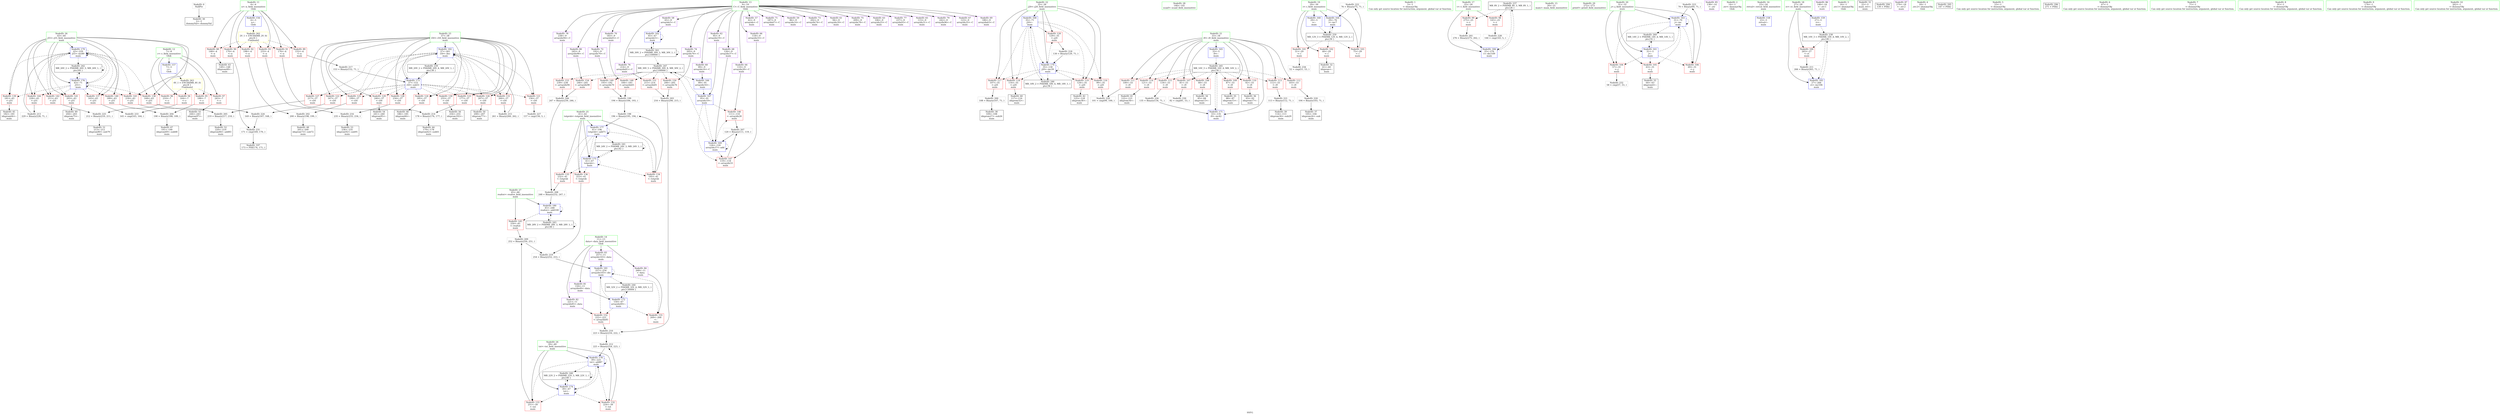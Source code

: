 digraph "SVFG" {
	label="SVFG";

	Node0x5580e37196e0 [shape=record,color=grey,label="{NodeID: 0\nNullPtr}"];
	Node0x5580e37196e0 -> Node0x5580e373a800[style=solid];
	Node0x5580e375cab0 [shape=record,color=yellow,style=double,label="{NodeID: 263\n4V_1 = ENCHI(MR_4V_0)\npts\{8 \}\nFun[main]}"];
	Node0x5580e375cab0 -> Node0x5580e373eba0[style=dashed];
	Node0x5580e375cab0 -> Node0x5580e373ec70[style=dashed];
	Node0x5580e375cab0 -> Node0x5580e373b620[style=dashed];
	Node0x5580e375cab0 -> Node0x5580e373b6f0[style=dashed];
	Node0x5580e3744200 [shape=record,color=blue,label="{NodeID: 180\n45\<--248\nrealtot\<--add100\nmain\n}"];
	Node0x5580e3744200 -> Node0x5580e3742530[style=dashed];
	Node0x5580e3744200 -> Node0x5580e3744200[style=dashed];
	Node0x5580e3744200 -> Node0x5580e3755c90[style=dashed];
	Node0x5580e373b6f0 [shape=record,color=red,label="{NodeID: 97\n243\<--7\n\<--c\nmain\n}"];
	Node0x5580e373b6f0 -> Node0x5580e373cbf0[style=solid];
	Node0x5580e373a2b0 [shape=record,color=green,label="{NodeID: 14\n11\<--13\ndata\<--data_field_insensitive\nGlob }"];
	Node0x5580e373a2b0 -> Node0x5580e373e110[style=solid];
	Node0x5580e373a2b0 -> Node0x5580e373e1e0[style=solid];
	Node0x5580e373a2b0 -> Node0x5580e373e2b0[style=solid];
	Node0x5580e373a2b0 -> Node0x5580e373e380[style=solid];
	Node0x5580e373c250 [shape=record,color=red,label="{NodeID: 111\n100\<--33\n\<--i9\nmain\n}"];
	Node0x5580e373c250 -> Node0x5580e3749250[style=solid];
	Node0x5580e371d590 [shape=record,color=green,label="{NodeID: 28\n140\<--141\nscanf\<--scanf_field_insensitive\n}"];
	Node0x5580e37472d0 [shape=record,color=grey,label="{NodeID: 208\n248 = Binary(232, 247, )\n}"];
	Node0x5580e37472d0 -> Node0x5580e3744200[style=solid];
	Node0x5580e37414f0 [shape=record,color=red,label="{NodeID: 125\n199\<--37\n\<--i50\nmain\n}"];
	Node0x5580e37414f0 -> Node0x5580e373fb90[style=solid];
	Node0x5580e373b140 [shape=record,color=black,label="{NodeID: 42\n125\<--124\nidxprom36\<--\nmain\n}"];
	Node0x5580e37487d0 [shape=record,color=grey,label="{NodeID: 222\n76 = Binary(75, 71, )\n}"];
	Node0x5580e37487d0 -> Node0x5580e3743500[style=solid];
	Node0x5580e3742050 [shape=record,color=red,label="{NodeID: 139\n181\<--43\n\<--j55\nmain\n}"];
	Node0x5580e3742050 -> Node0x5580e373b3b0[style=solid];
	Node0x5580e373ccc0 [shape=record,color=black,label="{NodeID: 56\n256\<--255\nidxprom102\<--\nmain\n}"];
	Node0x5580e3742bb0 [shape=record,color=red,label="{NodeID: 153\n239\<--238\n\<--arrayidx94\nmain\n}"];
	Node0x5580e3742bb0 -> Node0x5580e3746fd0[style=solid];
	Node0x5580e373d820 [shape=record,color=purple,label="{NodeID: 70\n183\<--9\narrayidx65\<--C\nmain\n}"];
	Node0x5580e373d820 -> Node0x5580e37427a0[style=solid];
	Node0x5580e3743770 [shape=record,color=blue,label="{NodeID: 167\n95\<--91\narrayidx19\<--\nmain\n}"];
	Node0x5580e3743770 -> Node0x5580e3742600[style=dashed];
	Node0x5580e3743770 -> Node0x5580e37426d0[style=dashed];
	Node0x5580e3743770 -> Node0x5580e3743910[style=dashed];
	Node0x5580e3743770 -> Node0x5580e3757090[style=dashed];
	Node0x5580e373e380 [shape=record,color=purple,label="{NodeID: 84\n268\<--11\n\<--data\nmain\n}"];
	Node0x5580e373e380 -> Node0x5580e3742d50[style=solid];
	Node0x5580e371d030 [shape=record,color=green,label="{NodeID: 1\n5\<--1\n\<--dummyObj\nCan only get source location for instruction, argument, global var or function.}"];
	Node0x5580e37442d0 [shape=record,color=blue,label="{NodeID: 181\n257\<--254\narrayidx103\<--div\nmain\n}"];
	Node0x5580e37442d0 -> Node0x5580e3742ae0[style=dashed];
	Node0x5580e37442d0 -> Node0x5580e3742d50[style=dashed];
	Node0x5580e37442d0 -> Node0x5580e37442d0[style=dashed];
	Node0x5580e37442d0 -> Node0x5580e3756190[style=dashed];
	Node0x5580e373b7c0 [shape=record,color=red,label="{NodeID: 98\n143\<--25\n\<--t\nmain\n}"];
	Node0x5580e373b7c0 -> Node0x5580e37490d0[style=solid];
	Node0x5580e373a380 [shape=record,color=green,label="{NodeID: 15\n20\<--21\nmain\<--main_field_insensitive\n}"];
	Node0x5580e373c320 [shape=record,color=red,label="{NodeID: 112\n103\<--33\n\<--i9\nmain\n}"];
	Node0x5580e373c320 -> Node0x5580e37484d0[style=solid];
	Node0x5580e371d660 [shape=record,color=green,label="{NodeID: 29\n272\<--273\nprintf\<--printf_field_insensitive\n}"];
	Node0x5580e3747450 [shape=record,color=grey,label="{NodeID: 209\n252 = Binary(250, 251, )\n}"];
	Node0x5580e3747450 -> Node0x5580e3748350[style=solid];
	Node0x5580e37415c0 [shape=record,color=red,label="{NodeID: 126\n207\<--37\n\<--i50\nmain\n}"];
	Node0x5580e37415c0 -> Node0x5580e373c7e0[style=solid];
	Node0x5580e373b210 [shape=record,color=black,label="{NodeID: 43\n149\<--148\nidxprom48\<--\nmain\n}"];
	Node0x5580e3748950 [shape=record,color=grey,label="{NodeID: 223\n70 = Binary(69, 71, )\n}"];
	Node0x5580e3748950 -> Node0x5580e3743430[style=solid];
	Node0x5580e3742120 [shape=record,color=red,label="{NodeID: 140\n189\<--43\n\<--j55\nmain\n}"];
	Node0x5580e3742120 -> Node0x5580e3746cd0[style=solid];
	Node0x5580e373cd90 [shape=record,color=purple,label="{NodeID: 57\n62\<--9\narrayidx\<--C\nmain\n}"];
	Node0x5580e3753e90 [shape=record,color=black,label="{NodeID: 237\nMR_8V_2 = PHI(MR_8V_3, MR_8V_1, )\npts\{26 \}\n}"];
	Node0x5580e3753e90 -> Node0x5580e373b7c0[style=dashed];
	Node0x5580e3753e90 -> Node0x5580e373b890[style=dashed];
	Node0x5580e3753e90 -> Node0x5580e3744540[style=dashed];
	Node0x5580e3742c80 [shape=record,color=red,label="{NodeID: 154\n246\<--245\n\<--arrayidx98\nmain\n}"];
	Node0x5580e3742c80 -> Node0x5580e3746fd0[style=solid];
	Node0x5580e373d8f0 [shape=record,color=purple,label="{NodeID: 71\n187\<--9\narrayidx67\<--C\nmain\n}"];
	Node0x5580e3743840 [shape=record,color=blue,label="{NodeID: 168\n35\<--71\nj20\<--\nmain\n}"];
	Node0x5580e3743840 -> Node0x5580e3740da0[style=dashed];
	Node0x5580e3743840 -> Node0x5580e3740e70[style=dashed];
	Node0x5580e3743840 -> Node0x5580e3740f40[style=dashed];
	Node0x5580e3743840 -> Node0x5580e3741010[style=dashed];
	Node0x5580e3743840 -> Node0x5580e37410e0[style=dashed];
	Node0x5580e3743840 -> Node0x5580e37439e0[style=dashed];
	Node0x5580e3743840 -> Node0x5580e3756b90[style=dashed];
	Node0x5580e373e450 [shape=record,color=purple,label="{NodeID: 85\n138\<--14\n\<--.str\nmain\n}"];
	Node0x5580e3719e40 [shape=record,color=green,label="{NodeID: 2\n14\<--1\n.str\<--dummyObj\nGlob }"];
	Node0x5580e37443a0 [shape=record,color=blue,label="{NodeID: 182\n37\<--261\ni50\<--dec\nmain\n}"];
	Node0x5580e37443a0 -> Node0x5580e37411b0[style=dashed];
	Node0x5580e37443a0 -> Node0x5580e3741280[style=dashed];
	Node0x5580e37443a0 -> Node0x5580e3741350[style=dashed];
	Node0x5580e37443a0 -> Node0x5580e3741420[style=dashed];
	Node0x5580e37443a0 -> Node0x5580e37414f0[style=dashed];
	Node0x5580e37443a0 -> Node0x5580e37415c0[style=dashed];
	Node0x5580e37443a0 -> Node0x5580e3741690[style=dashed];
	Node0x5580e37443a0 -> Node0x5580e3741760[style=dashed];
	Node0x5580e37443a0 -> Node0x5580e3741830[style=dashed];
	Node0x5580e37443a0 -> Node0x5580e3741900[style=dashed];
	Node0x5580e37443a0 -> Node0x5580e37419d0[style=dashed];
	Node0x5580e37443a0 -> Node0x5580e37443a0[style=dashed];
	Node0x5580e37443a0 -> Node0x5580e3754890[style=dashed];
	Node0x5580e373b890 [shape=record,color=red,label="{NodeID: 99\n275\<--25\n\<--t\nmain\n}"];
	Node0x5580e373b890 -> Node0x5580e373fa10[style=solid];
	Node0x5580e371c5c0 [shape=record,color=green,label="{NodeID: 16\n23\<--24\nretval\<--retval_field_insensitive\nmain\n}"];
	Node0x5580e371c5c0 -> Node0x5580e3743020[style=solid];
	Node0x5580e373c3f0 [shape=record,color=red,label="{NodeID: 113\n112\<--33\n\<--i9\nmain\n}"];
	Node0x5580e373c3f0 -> Node0x5580e3748650[style=solid];
	Node0x5580e373a800 [shape=record,color=black,label="{NodeID: 30\n2\<--3\ndummyVal\<--dummyVal\n}"];
	Node0x5580e37475d0 [shape=record,color=grey,label="{NodeID: 210\n223 = Binary(216, 222, )\n}"];
	Node0x5580e37475d0 -> Node0x5580e37478d0[style=solid];
	Node0x5580e3741690 [shape=record,color=red,label="{NodeID: 127\n217\<--37\n\<--i50\nmain\n}"];
	Node0x5580e3741690 -> Node0x5580e3746e50[style=solid];
	Node0x5580e373b2e0 [shape=record,color=black,label="{NodeID: 44\n179\<--178\nidxprom62\<--sub61\nmain\n}"];
	Node0x5580e3748ad0 [shape=record,color=grey,label="{NodeID: 224\n169 = Binary(167, 168, )\n}"];
	Node0x5580e3748ad0 -> Node0x5580e373ff10[style=solid];
	Node0x5580e37421f0 [shape=record,color=red,label="{NodeID: 141\n203\<--43\n\<--j55\nmain\n}"];
	Node0x5580e37421f0 -> Node0x5580e373c710[style=solid];
	Node0x5580e373ce60 [shape=record,color=purple,label="{NodeID: 58\n65\<--9\narrayidx5\<--C\nmain\n}"];
	Node0x5580e373ce60 -> Node0x5580e3743360[style=solid];
	Node0x5580e3754390 [shape=record,color=black,label="{NodeID: 238\nMR_10V_3 = PHI(MR_10V_4, MR_10V_2, )\npts\{28 \}\n}"];
	Node0x5580e3754390 -> Node0x5580e373b960[style=dashed];
	Node0x5580e3754390 -> Node0x5580e3744470[style=dashed];
	Node0x5580e3742d50 [shape=record,color=red,label="{NodeID: 155\n269\<--268\n\<--\nmain\n}"];
	Node0x5580e373d9c0 [shape=record,color=purple,label="{NodeID: 72\n192\<--9\narrayidx70\<--C\nmain\n}"];
	Node0x5580e373d9c0 -> Node0x5580e3742870[style=solid];
	Node0x5580e3743910 [shape=record,color=blue,label="{NodeID: 169\n126\<--120\narrayidx37\<--add\nmain\n}"];
	Node0x5580e3743910 -> Node0x5580e3742600[style=dashed];
	Node0x5580e3743910 -> Node0x5580e37426d0[style=dashed];
	Node0x5580e3743910 -> Node0x5580e3743910[style=dashed];
	Node0x5580e3743910 -> Node0x5580e3757090[style=dashed];
	Node0x5580e373e520 [shape=record,color=purple,label="{NodeID: 86\n146\<--16\n\<--.str.1\nmain\n}"];
	Node0x5580e371c860 [shape=record,color=green,label="{NodeID: 3\n16\<--1\n.str.1\<--dummyObj\nGlob }"];
	Node0x5580e3744470 [shape=record,color=blue,label="{NodeID: 183\n27\<--266\nct\<--inc106\nmain\n}"];
	Node0x5580e3744470 -> Node0x5580e3754390[style=dashed];
	Node0x5580e373b960 [shape=record,color=red,label="{NodeID: 100\n265\<--27\n\<--ct\nmain\n}"];
	Node0x5580e373b960 -> Node0x5580e3747750[style=solid];
	Node0x5580e371c690 [shape=record,color=green,label="{NodeID: 17\n25\<--26\nt\<--t_field_insensitive\nmain\n}"];
	Node0x5580e371c690 -> Node0x5580e373b7c0[style=solid];
	Node0x5580e371c690 -> Node0x5580e373b890[style=solid];
	Node0x5580e371c690 -> Node0x5580e3744540[style=solid];
	Node0x5580e34b0030 [shape=record,color=black,label="{NodeID: 197\n173 = PHI(174, 171, )\n}"];
	Node0x5580e373c4c0 [shape=record,color=red,label="{NodeID: 114\n121\<--33\n\<--i9\nmain\n}"];
	Node0x5580e373c4c0 -> Node0x5580e373b070[style=solid];
	Node0x5580e373a890 [shape=record,color=black,label="{NodeID: 31\n22\<--5\nmain_ret\<--\nmain\n}"];
	Node0x5580e34b3b60 [shape=record,color=black,label="{NodeID: 294\n139 = PHI()\n}"];
	Node0x5580e3747750 [shape=record,color=grey,label="{NodeID: 211\n266 = Binary(265, 71, )\n}"];
	Node0x5580e3747750 -> Node0x5580e3744470[style=solid];
	Node0x5580e3741760 [shape=record,color=red,label="{NodeID: 128\n234\<--37\n\<--i50\nmain\n}"];
	Node0x5580e3741760 -> Node0x5580e3747ed0[style=solid];
	Node0x5580e373b3b0 [shape=record,color=black,label="{NodeID: 45\n182\<--181\nidxprom64\<--\nmain\n}"];
	Node0x5580e3748c50 [shape=record,color=grey,label="{NodeID: 225\n212 = Binary(210, 211, )\n}"];
	Node0x5580e3748c50 -> Node0x5580e373c8b0[style=solid];
	Node0x5580e37422c0 [shape=record,color=red,label="{NodeID: 142\n211\<--43\n\<--j55\nmain\n}"];
	Node0x5580e37422c0 -> Node0x5580e3748c50[style=solid];
	Node0x5580e373cf30 [shape=record,color=purple,label="{NodeID: 59\n86\<--9\narrayidx14\<--C\nmain\n}"];
	Node0x5580e3754890 [shape=record,color=black,label="{NodeID: 239\nMR_20V_2 = PHI(MR_20V_4, MR_20V_1, )\npts\{38 \}\n}"];
	Node0x5580e3754890 -> Node0x5580e3743c50[style=dashed];
	Node0x5580e3742e20 [shape=record,color=blue,label="{NodeID: 156\n4\<--5\nn\<--\nGlob }"];
	Node0x5580e3742e20 -> Node0x5580e375bf90[style=dashed];
	Node0x5580e373da90 [shape=record,color=purple,label="{NodeID: 73\n202\<--9\narrayidx74\<--C\nmain\n}"];
	Node0x5580e37439e0 [shape=record,color=blue,label="{NodeID: 170\n35\<--130\nj20\<--inc39\nmain\n}"];
	Node0x5580e37439e0 -> Node0x5580e3740da0[style=dashed];
	Node0x5580e37439e0 -> Node0x5580e3740e70[style=dashed];
	Node0x5580e37439e0 -> Node0x5580e3740f40[style=dashed];
	Node0x5580e37439e0 -> Node0x5580e3741010[style=dashed];
	Node0x5580e37439e0 -> Node0x5580e37410e0[style=dashed];
	Node0x5580e37439e0 -> Node0x5580e37439e0[style=dashed];
	Node0x5580e37439e0 -> Node0x5580e3756b90[style=dashed];
	Node0x5580e373e5f0 [shape=record,color=purple,label="{NodeID: 87\n270\<--18\n\<--.str.2\nmain\n}"];
	Node0x5580e371dbe0 [shape=record,color=green,label="{NodeID: 4\n18\<--1\n.str.2\<--dummyObj\nGlob }"];
	Node0x5580e3744540 [shape=record,color=blue,label="{NodeID: 184\n25\<--276\nt\<--dec109\nmain\n}"];
	Node0x5580e3744540 -> Node0x5580e3753e90[style=dashed];
	Node0x5580e373ba30 [shape=record,color=red,label="{NodeID: 101\n51\<--29\n\<--i\nmain\n}"];
	Node0x5580e373ba30 -> Node0x5580e3740390[style=solid];
	Node0x5580e371c760 [shape=record,color=green,label="{NodeID: 18\n27\<--28\nct\<--ct_field_insensitive\nmain\n}"];
	Node0x5580e371c760 -> Node0x5580e373b960[style=solid];
	Node0x5580e371c760 -> Node0x5580e37430f0[style=solid];
	Node0x5580e371c760 -> Node0x5580e3744470[style=solid];
	Node0x5580e373f590 [shape=record,color=grey,label="{NodeID: 198\n196 = Binary(195, 194, )\n}"];
	Node0x5580e373f590 -> Node0x5580e3743f90[style=solid];
	Node0x5580e373c590 [shape=record,color=red,label="{NodeID: 115\n134\<--33\n\<--i9\nmain\n}"];
	Node0x5580e373c590 -> Node0x5580e3748dd0[style=solid];
	Node0x5580e373a920 [shape=record,color=black,label="{NodeID: 32\n61\<--60\nidxprom\<--\nmain\n}"];
	Node0x5580e376a990 [shape=record,color=black,label="{NodeID: 295\n147 = PHI()\n}"];
	Node0x5580e37478d0 [shape=record,color=grey,label="{NodeID: 212\n225 = Binary(224, 223, )\n}"];
	Node0x5580e37478d0 -> Node0x5580e3744060[style=solid];
	Node0x5580e3741830 [shape=record,color=red,label="{NodeID: 129\n240\<--37\n\<--i50\nmain\n}"];
	Node0x5580e3741830 -> Node0x5580e373cb20[style=solid];
	Node0x5580e373b480 [shape=record,color=black,label="{NodeID: 46\n186\<--185\nidxprom66\<--\nmain\n}"];
	Node0x5580e3748dd0 [shape=record,color=grey,label="{NodeID: 226\n135 = Binary(134, 71, )\n}"];
	Node0x5580e3748dd0 -> Node0x5580e3743ab0[style=solid];
	Node0x5580e3742390 [shape=record,color=red,label="{NodeID: 143\n218\<--43\n\<--j55\nmain\n}"];
	Node0x5580e3742390 -> Node0x5580e3746e50[style=solid];
	Node0x5580e373d000 [shape=record,color=purple,label="{NodeID: 60\n89\<--9\narrayidx16\<--C\nmain\n}"];
	Node0x5580e373d000 -> Node0x5580e37436a0[style=solid];
	Node0x5580e3754d90 [shape=record,color=black,label="{NodeID: 240\nMR_22V_2 = PHI(MR_22V_3, MR_22V_1, )\npts\{40 \}\n}"];
	Node0x5580e3754d90 -> Node0x5580e3743d20[style=dashed];
	Node0x5580e3754d90 -> Node0x5580e3754d90[style=dashed];
	Node0x5580e3742f20 [shape=record,color=blue,label="{NodeID: 157\n7\<--5\nc\<--\nGlob }"];
	Node0x5580e3742f20 -> Node0x5580e375cab0[style=dashed];
	Node0x5580e373db60 [shape=record,color=purple,label="{NodeID: 74\n205\<--9\narrayidx76\<--C\nmain\n}"];
	Node0x5580e373db60 -> Node0x5580e3742940[style=solid];
	Node0x5580e3743ab0 [shape=record,color=blue,label="{NodeID: 171\n33\<--135\ni9\<--inc42\nmain\n}"];
	Node0x5580e3743ab0 -> Node0x5580e3756690[style=dashed];
	Node0x5580e373e6c0 [shape=record,color=red,label="{NodeID: 88\n148\<--4\n\<--n\nmain\n}"];
	Node0x5580e373e6c0 -> Node0x5580e373b210[style=solid];
	Node0x5580e3739ee0 [shape=record,color=green,label="{NodeID: 5\n53\<--1\n\<--dummyObj\nCan only get source location for instruction, argument, global var or function.}"];
	Node0x5580e373bb00 [shape=record,color=red,label="{NodeID: 102\n60\<--29\n\<--i\nmain\n}"];
	Node0x5580e373bb00 -> Node0x5580e373a920[style=solid];
	Node0x5580e3719880 [shape=record,color=green,label="{NodeID: 19\n29\<--30\ni\<--i_field_insensitive\nmain\n}"];
	Node0x5580e3719880 -> Node0x5580e373ba30[style=solid];
	Node0x5580e3719880 -> Node0x5580e373bb00[style=solid];
	Node0x5580e3719880 -> Node0x5580e373bbd0[style=solid];
	Node0x5580e3719880 -> Node0x5580e37431c0[style=solid];
	Node0x5580e3719880 -> Node0x5580e3743500[style=solid];
	Node0x5580e373f710 [shape=record,color=grey,label="{NodeID: 199\n194 = Binary(184, 193, )\n}"];
	Node0x5580e373f710 -> Node0x5580e373f590[style=solid];
	Node0x5580e3740da0 [shape=record,color=red,label="{NodeID: 116\n99\<--35\n\<--j20\nmain\n}"];
	Node0x5580e3740da0 -> Node0x5580e3749250[style=solid];
	Node0x5580e373a9f0 [shape=record,color=black,label="{NodeID: 33\n64\<--63\nidxprom4\<--\nmain\n}"];
	Node0x5580e376aa90 [shape=record,color=black,label="{NodeID: 296\n271 = PHI()\n}"];
	Node0x5580e3747a50 [shape=record,color=grey,label="{NodeID: 213\n229 = Binary(228, 71, )\n}"];
	Node0x5580e3747a50 -> Node0x5580e3744130[style=solid];
	Node0x5580e3741900 [shape=record,color=red,label="{NodeID: 130\n255\<--37\n\<--i50\nmain\n}"];
	Node0x5580e3741900 -> Node0x5580e373ccc0[style=solid];
	Node0x5580e373b550 [shape=record,color=black,label="{NodeID: 47\n191\<--190\nidxprom69\<--sub68\nmain\n}"];
	Node0x5580e3748f50 [shape=record,color=grey,label="{NodeID: 227\n157 = cmp(156, 5, )\n}"];
	Node0x5580e3742460 [shape=record,color=red,label="{NodeID: 144\n228\<--43\n\<--j55\nmain\n}"];
	Node0x5580e3742460 -> Node0x5580e3747a50[style=solid];
	Node0x5580e373d0d0 [shape=record,color=purple,label="{NodeID: 61\n94\<--9\narrayidx18\<--C\nmain\n}"];
	Node0x5580e3755290 [shape=record,color=black,label="{NodeID: 241\nMR_24V_2 = PHI(MR_24V_3, MR_24V_1, )\npts\{42 \}\n}"];
	Node0x5580e3755290 -> Node0x5580e3743df0[style=dashed];
	Node0x5580e3755290 -> Node0x5580e3755290[style=dashed];
	Node0x5580e3743020 [shape=record,color=blue,label="{NodeID: 158\n23\<--5\nretval\<--\nmain\n}"];
	Node0x5580e373dc30 [shape=record,color=purple,label="{NodeID: 75\n209\<--9\narrayidx78\<--C\nmain\n}"];
	Node0x5580e3743b80 [shape=record,color=blue,label="{NodeID: 172\n150\<--67\narrayidx49\<--\nmain\n}"];
	Node0x5580e3743b80 -> Node0x5580e3742ae0[style=dashed];
	Node0x5580e3743b80 -> Node0x5580e3742d50[style=dashed];
	Node0x5580e3743b80 -> Node0x5580e37442d0[style=dashed];
	Node0x5580e3743b80 -> Node0x5580e3756190[style=dashed];
	Node0x5580e373e790 [shape=record,color=red,label="{NodeID: 89\n152\<--4\n\<--n\nmain\n}"];
	Node0x5580e373e790 -> Node0x5580e3748050[style=solid];
	Node0x5580e3739f70 [shape=record,color=green,label="{NodeID: 6\n67\<--1\n\<--dummyObj\nCan only get source location for instruction, argument, global var or function.}"];
	Node0x5580e373bbd0 [shape=record,color=red,label="{NodeID: 103\n75\<--29\n\<--i\nmain\n}"];
	Node0x5580e373bbd0 -> Node0x5580e37487d0[style=solid];
	Node0x5580e3719950 [shape=record,color=green,label="{NodeID: 20\n31\<--32\nj\<--j_field_insensitive\nmain\n}"];
	Node0x5580e3719950 -> Node0x5580e373bca0[style=solid];
	Node0x5580e3719950 -> Node0x5580e373bd70[style=solid];
	Node0x5580e3719950 -> Node0x5580e373be40[style=solid];
	Node0x5580e3719950 -> Node0x5580e3743290[style=solid];
	Node0x5580e3719950 -> Node0x5580e3743430[style=solid];
	Node0x5580e373f890 [shape=record,color=grey,label="{NodeID: 200\n108 = Binary(107, 71, )\n}"];
	Node0x5580e373f890 -> Node0x5580e373ae00[style=solid];
	Node0x5580e3740e70 [shape=record,color=red,label="{NodeID: 117\n107\<--35\n\<--j20\nmain\n}"];
	Node0x5580e3740e70 -> Node0x5580e373f890[style=solid];
	Node0x5580e373aac0 [shape=record,color=black,label="{NodeID: 34\n85\<--84\nidxprom13\<--\nmain\n}"];
	Node0x5580e3747bd0 [shape=record,color=grey,label="{NodeID: 214\n178 = Binary(176, 177, )\n}"];
	Node0x5580e3747bd0 -> Node0x5580e373b2e0[style=solid];
	Node0x5580e37419d0 [shape=record,color=red,label="{NodeID: 131\n260\<--37\n\<--i50\nmain\n}"];
	Node0x5580e37419d0 -> Node0x5580e3747d50[style=solid];
	Node0x5580e373c640 [shape=record,color=black,label="{NodeID: 48\n201\<--200\nidxprom73\<--sub72\nmain\n}"];
	Node0x5580e37490d0 [shape=record,color=grey,label="{NodeID: 228\n144 = cmp(143, 5, )\n}"];
	Node0x5580e3742530 [shape=record,color=red,label="{NodeID: 145\n250\<--45\n\<--realtot\nmain\n}"];
	Node0x5580e3742530 -> Node0x5580e3747450[style=solid];
	Node0x5580e373d1a0 [shape=record,color=purple,label="{NodeID: 62\n95\<--9\narrayidx19\<--C\nmain\n}"];
	Node0x5580e373d1a0 -> Node0x5580e3743770[style=solid];
	Node0x5580e3755790 [shape=record,color=black,label="{NodeID: 242\nMR_26V_2 = PHI(MR_26V_3, MR_26V_1, )\npts\{44 \}\n}"];
	Node0x5580e3755790 -> Node0x5580e3743ec0[style=dashed];
	Node0x5580e3755790 -> Node0x5580e3755790[style=dashed];
	Node0x5580e37430f0 [shape=record,color=blue,label="{NodeID: 159\n27\<--5\nct\<--\nmain\n}"];
	Node0x5580e37430f0 -> Node0x5580e3754390[style=dashed];
	Node0x5580e373dd00 [shape=record,color=purple,label="{NodeID: 76\n214\<--9\narrayidx81\<--C\nmain\n}"];
	Node0x5580e373dd00 -> Node0x5580e3742a10[style=solid];
	Node0x5580e3743c50 [shape=record,color=blue,label="{NodeID: 173\n37\<--153\ni50\<--sub51\nmain\n}"];
	Node0x5580e3743c50 -> Node0x5580e37411b0[style=dashed];
	Node0x5580e3743c50 -> Node0x5580e3741280[style=dashed];
	Node0x5580e3743c50 -> Node0x5580e3741350[style=dashed];
	Node0x5580e3743c50 -> Node0x5580e3741420[style=dashed];
	Node0x5580e3743c50 -> Node0x5580e37414f0[style=dashed];
	Node0x5580e3743c50 -> Node0x5580e37415c0[style=dashed];
	Node0x5580e3743c50 -> Node0x5580e3741690[style=dashed];
	Node0x5580e3743c50 -> Node0x5580e3741760[style=dashed];
	Node0x5580e3743c50 -> Node0x5580e3741830[style=dashed];
	Node0x5580e3743c50 -> Node0x5580e3741900[style=dashed];
	Node0x5580e3743c50 -> Node0x5580e37419d0[style=dashed];
	Node0x5580e3743c50 -> Node0x5580e37443a0[style=dashed];
	Node0x5580e3743c50 -> Node0x5580e3754890[style=dashed];
	Node0x5580e373e860 [shape=record,color=red,label="{NodeID: 90\n170\<--4\n\<--n\nmain\n}"];
	Node0x5580e373e860 -> Node0x5580e373ff10[style=solid];
	Node0x5580e3719ca0 [shape=record,color=green,label="{NodeID: 7\n71\<--1\n\<--dummyObj\nCan only get source location for instruction, argument, global var or function.}"];
	Node0x5580e373bca0 [shape=record,color=red,label="{NodeID: 104\n57\<--31\n\<--j\nmain\n}"];
	Node0x5580e373bca0 -> Node0x5580e3740090[style=solid];
	Node0x5580e3719a20 [shape=record,color=green,label="{NodeID: 21\n33\<--34\ni9\<--i9_field_insensitive\nmain\n}"];
	Node0x5580e3719a20 -> Node0x5580e373bf10[style=solid];
	Node0x5580e3719a20 -> Node0x5580e373bfe0[style=solid];
	Node0x5580e3719a20 -> Node0x5580e373c0b0[style=solid];
	Node0x5580e3719a20 -> Node0x5580e373c180[style=solid];
	Node0x5580e3719a20 -> Node0x5580e373c250[style=solid];
	Node0x5580e3719a20 -> Node0x5580e373c320[style=solid];
	Node0x5580e3719a20 -> Node0x5580e373c3f0[style=solid];
	Node0x5580e3719a20 -> Node0x5580e373c4c0[style=solid];
	Node0x5580e3719a20 -> Node0x5580e373c590[style=solid];
	Node0x5580e3719a20 -> Node0x5580e37435d0[style=solid];
	Node0x5580e3719a20 -> Node0x5580e3743ab0[style=solid];
	Node0x5580e373fa10 [shape=record,color=grey,label="{NodeID: 201\n276 = Binary(275, 262, )\n}"];
	Node0x5580e373fa10 -> Node0x5580e3744540[style=solid];
	Node0x5580e3740f40 [shape=record,color=red,label="{NodeID: 118\n116\<--35\n\<--j20\nmain\n}"];
	Node0x5580e3740f40 -> Node0x5580e373afa0[style=solid];
	Node0x5580e373ab90 [shape=record,color=black,label="{NodeID: 35\n88\<--87\nidxprom15\<--\nmain\n}"];
	Node0x5580e3747d50 [shape=record,color=grey,label="{NodeID: 215\n261 = Binary(260, 262, )\n}"];
	Node0x5580e3747d50 -> Node0x5580e37443a0[style=solid];
	Node0x5580e3741aa0 [shape=record,color=red,label="{NodeID: 132\n224\<--39\n\<--tot\nmain\n}"];
	Node0x5580e3741aa0 -> Node0x5580e37478d0[style=solid];
	Node0x5580e373c710 [shape=record,color=black,label="{NodeID: 49\n204\<--203\nidxprom75\<--\nmain\n}"];
	Node0x5580e3749250 [shape=record,color=grey,label="{NodeID: 229\n101 = cmp(99, 100, )\n}"];
	Node0x5580e3742600 [shape=record,color=red,label="{NodeID: 146\n111\<--110\n\<--arrayidx28\nmain\n}"];
	Node0x5580e3742600 -> Node0x5580e3747150[style=solid];
	Node0x5580e373d270 [shape=record,color=purple,label="{NodeID: 63\n106\<--9\narrayidx25\<--C\nmain\n}"];
	Node0x5580e3755c90 [shape=record,color=black,label="{NodeID: 243\nMR_28V_2 = PHI(MR_28V_3, MR_28V_1, )\npts\{46 \}\n}"];
	Node0x5580e3755c90 -> Node0x5580e3744200[style=dashed];
	Node0x5580e3755c90 -> Node0x5580e3755c90[style=dashed];
	Node0x5580e37431c0 [shape=record,color=blue,label="{NodeID: 160\n29\<--5\ni\<--\nmain\n}"];
	Node0x5580e37431c0 -> Node0x5580e375b090[style=dashed];
	Node0x5580e373ddd0 [shape=record,color=purple,label="{NodeID: 77\n237\<--9\narrayidx93\<--C\nmain\n}"];
	Node0x5580e3743d20 [shape=record,color=blue,label="{NodeID: 174\n39\<--67\ntot\<--\nmain\n}"];
	Node0x5580e3743d20 -> Node0x5580e3741aa0[style=dashed];
	Node0x5580e3743d20 -> Node0x5580e3741b70[style=dashed];
	Node0x5580e3743d20 -> Node0x5580e3743d20[style=dashed];
	Node0x5580e3743d20 -> Node0x5580e3744060[style=dashed];
	Node0x5580e3743d20 -> Node0x5580e3754d90[style=dashed];
	Node0x5580e373e930 [shape=record,color=red,label="{NodeID: 91\n176\<--4\n\<--n\nmain\n}"];
	Node0x5580e373e930 -> Node0x5580e3747bd0[style=solid];
	Node0x5580e3719d30 [shape=record,color=green,label="{NodeID: 8\n91\<--1\n\<--dummyObj\nCan only get source location for instruction, argument, global var or function.}"];
	Node0x5580e373bd70 [shape=record,color=red,label="{NodeID: 105\n63\<--31\n\<--j\nmain\n}"];
	Node0x5580e373bd70 -> Node0x5580e373a9f0[style=solid];
	Node0x5580e3719af0 [shape=record,color=green,label="{NodeID: 22\n35\<--36\nj20\<--j20_field_insensitive\nmain\n}"];
	Node0x5580e3719af0 -> Node0x5580e3740da0[style=solid];
	Node0x5580e3719af0 -> Node0x5580e3740e70[style=solid];
	Node0x5580e3719af0 -> Node0x5580e3740f40[style=solid];
	Node0x5580e3719af0 -> Node0x5580e3741010[style=solid];
	Node0x5580e3719af0 -> Node0x5580e37410e0[style=solid];
	Node0x5580e3719af0 -> Node0x5580e3743840[style=solid];
	Node0x5580e3719af0 -> Node0x5580e37439e0[style=solid];
	Node0x5580e373fb90 [shape=record,color=grey,label="{NodeID: 202\n200 = Binary(198, 199, )\n}"];
	Node0x5580e373fb90 -> Node0x5580e373c640[style=solid];
	Node0x5580e3741010 [shape=record,color=red,label="{NodeID: 119\n124\<--35\n\<--j20\nmain\n}"];
	Node0x5580e3741010 -> Node0x5580e373b140[style=solid];
	Node0x5580e373ac60 [shape=record,color=black,label="{NodeID: 36\n93\<--92\nidxprom17\<--\nmain\n}"];
	Node0x5580e3747ed0 [shape=record,color=grey,label="{NodeID: 216\n235 = Binary(233, 234, )\n}"];
	Node0x5580e3747ed0 -> Node0x5580e373ca50[style=solid];
	Node0x5580e3741b70 [shape=record,color=red,label="{NodeID: 133\n251\<--39\n\<--tot\nmain\n}"];
	Node0x5580e3741b70 -> Node0x5580e3747450[style=solid];
	Node0x5580e373c7e0 [shape=record,color=black,label="{NodeID: 50\n208\<--207\nidxprom77\<--\nmain\n}"];
	Node0x5580e373fd90 [shape=record,color=grey,label="{NodeID: 230\n82 = cmp(81, 53, )\n}"];
	Node0x5580e37426d0 [shape=record,color=red,label="{NodeID: 147\n119\<--118\n\<--arrayidx33\nmain\n}"];
	Node0x5580e37426d0 -> Node0x5580e3747150[style=solid];
	Node0x5580e373d340 [shape=record,color=purple,label="{NodeID: 64\n110\<--9\narrayidx28\<--C\nmain\n}"];
	Node0x5580e373d340 -> Node0x5580e3742600[style=solid];
	Node0x5580e3756190 [shape=record,color=black,label="{NodeID: 244\nMR_32V_2 = PHI(MR_32V_4, MR_32V_1, )\npts\{130000 \}\n}"];
	Node0x5580e3756190 -> Node0x5580e3743b80[style=dashed];
	Node0x5580e3743290 [shape=record,color=blue,label="{NodeID: 161\n31\<--5\nj\<--\nmain\n}"];
	Node0x5580e3743290 -> Node0x5580e373bca0[style=dashed];
	Node0x5580e3743290 -> Node0x5580e373bd70[style=dashed];
	Node0x5580e3743290 -> Node0x5580e373be40[style=dashed];
	Node0x5580e3743290 -> Node0x5580e3743430[style=dashed];
	Node0x5580e3743290 -> Node0x5580e375b590[style=dashed];
	Node0x5580e373dea0 [shape=record,color=purple,label="{NodeID: 78\n238\<--9\narrayidx94\<--C\nmain\n}"];
	Node0x5580e373dea0 -> Node0x5580e3742bb0[style=solid];
	Node0x5580e3743df0 [shape=record,color=blue,label="{NodeID: 175\n41\<--67\ntotprob\<--\nmain\n}"];
	Node0x5580e3743df0 -> Node0x5580e3741c40[style=dashed];
	Node0x5580e3743df0 -> Node0x5580e3741d10[style=dashed];
	Node0x5580e3743df0 -> Node0x5580e3741de0[style=dashed];
	Node0x5580e3743df0 -> Node0x5580e3743df0[style=dashed];
	Node0x5580e3743df0 -> Node0x5580e3743f90[style=dashed];
	Node0x5580e3743df0 -> Node0x5580e3755290[style=dashed];
	Node0x5580e373ea00 [shape=record,color=red,label="{NodeID: 92\n198\<--4\n\<--n\nmain\n}"];
	Node0x5580e373ea00 -> Node0x5580e373fb90[style=solid];
	Node0x5580e371c9e0 [shape=record,color=green,label="{NodeID: 9\n174\<--1\n\<--dummyObj\nCan only get source location for instruction, argument, global var or function.}"];
	Node0x5580e373be40 [shape=record,color=red,label="{NodeID: 106\n69\<--31\n\<--j\nmain\n}"];
	Node0x5580e373be40 -> Node0x5580e3748950[style=solid];
	Node0x5580e371d180 [shape=record,color=green,label="{NodeID: 23\n37\<--38\ni50\<--i50_field_insensitive\nmain\n}"];
	Node0x5580e371d180 -> Node0x5580e37411b0[style=solid];
	Node0x5580e371d180 -> Node0x5580e3741280[style=solid];
	Node0x5580e371d180 -> Node0x5580e3741350[style=solid];
	Node0x5580e371d180 -> Node0x5580e3741420[style=solid];
	Node0x5580e371d180 -> Node0x5580e37414f0[style=solid];
	Node0x5580e371d180 -> Node0x5580e37415c0[style=solid];
	Node0x5580e371d180 -> Node0x5580e3741690[style=solid];
	Node0x5580e371d180 -> Node0x5580e3741760[style=solid];
	Node0x5580e371d180 -> Node0x5580e3741830[style=solid];
	Node0x5580e371d180 -> Node0x5580e3741900[style=solid];
	Node0x5580e371d180 -> Node0x5580e37419d0[style=solid];
	Node0x5580e371d180 -> Node0x5580e3743c50[style=solid];
	Node0x5580e371d180 -> Node0x5580e37443a0[style=solid];
	Node0x5580e3746b90 [shape=record,color=grey,label="{NodeID: 203\n216 = Binary(206, 215, )\n}"];
	Node0x5580e3746b90 -> Node0x5580e37475d0[style=solid];
	Node0x5580e37410e0 [shape=record,color=red,label="{NodeID: 120\n129\<--35\n\<--j20\nmain\n}"];
	Node0x5580e37410e0 -> Node0x5580e37481d0[style=solid];
	Node0x5580e373ad30 [shape=record,color=black,label="{NodeID: 37\n105\<--104\nidxprom24\<--sub\nmain\n}"];
	Node0x5580e3748050 [shape=record,color=grey,label="{NodeID: 217\n153 = Binary(152, 71, )\n}"];
	Node0x5580e3748050 -> Node0x5580e3743c50[style=solid];
	Node0x5580e3741c40 [shape=record,color=red,label="{NodeID: 134\n195\<--41\n\<--totprob\nmain\n}"];
	Node0x5580e3741c40 -> Node0x5580e373f590[style=solid];
	Node0x5580e373c8b0 [shape=record,color=black,label="{NodeID: 51\n213\<--212\nidxprom80\<--sub79\nmain\n}"];
	Node0x5580e373ff10 [shape=record,color=grey,label="{NodeID: 231\n171 = cmp(169, 170, )\n}"];
	Node0x5580e373ff10 -> Node0x5580e34b0030[style=solid];
	Node0x5580e37427a0 [shape=record,color=red,label="{NodeID: 148\n184\<--183\n\<--arrayidx65\nmain\n}"];
	Node0x5580e37427a0 -> Node0x5580e373f710[style=solid];
	Node0x5580e373d410 [shape=record,color=purple,label="{NodeID: 65\n115\<--9\narrayidx31\<--C\nmain\n}"];
	Node0x5580e3756690 [shape=record,color=black,label="{NodeID: 245\nMR_16V_3 = PHI(MR_16V_4, MR_16V_2, )\npts\{34 \}\n}"];
	Node0x5580e3756690 -> Node0x5580e373bf10[style=dashed];
	Node0x5580e3756690 -> Node0x5580e373bfe0[style=dashed];
	Node0x5580e3756690 -> Node0x5580e373c0b0[style=dashed];
	Node0x5580e3756690 -> Node0x5580e373c180[style=dashed];
	Node0x5580e3756690 -> Node0x5580e373c250[style=dashed];
	Node0x5580e3756690 -> Node0x5580e373c320[style=dashed];
	Node0x5580e3756690 -> Node0x5580e373c3f0[style=dashed];
	Node0x5580e3756690 -> Node0x5580e373c4c0[style=dashed];
	Node0x5580e3756690 -> Node0x5580e373c590[style=dashed];
	Node0x5580e3756690 -> Node0x5580e3743ab0[style=dashed];
	Node0x5580e3743360 [shape=record,color=blue,label="{NodeID: 162\n65\<--67\narrayidx5\<--\nmain\n}"];
	Node0x5580e3743360 -> Node0x5580e3743360[style=dashed];
	Node0x5580e3743360 -> Node0x5580e375ba90[style=dashed];
	Node0x5580e373df70 [shape=record,color=purple,label="{NodeID: 79\n242\<--9\narrayidx96\<--C\nmain\n}"];
	Node0x5580e375b090 [shape=record,color=black,label="{NodeID: 259\nMR_12V_3 = PHI(MR_12V_4, MR_12V_2, )\npts\{30 \}\n}"];
	Node0x5580e375b090 -> Node0x5580e373ba30[style=dashed];
	Node0x5580e375b090 -> Node0x5580e373bb00[style=dashed];
	Node0x5580e375b090 -> Node0x5580e373bbd0[style=dashed];
	Node0x5580e375b090 -> Node0x5580e3743500[style=dashed];
	Node0x5580e3743ec0 [shape=record,color=blue,label="{NodeID: 176\n43\<--71\nj55\<--\nmain\n}"];
	Node0x5580e3743ec0 -> Node0x5580e3741eb0[style=dashed];
	Node0x5580e3743ec0 -> Node0x5580e3741f80[style=dashed];
	Node0x5580e3743ec0 -> Node0x5580e3742050[style=dashed];
	Node0x5580e3743ec0 -> Node0x5580e3742120[style=dashed];
	Node0x5580e3743ec0 -> Node0x5580e37421f0[style=dashed];
	Node0x5580e3743ec0 -> Node0x5580e37422c0[style=dashed];
	Node0x5580e3743ec0 -> Node0x5580e3742390[style=dashed];
	Node0x5580e3743ec0 -> Node0x5580e3742460[style=dashed];
	Node0x5580e3743ec0 -> Node0x5580e3743ec0[style=dashed];
	Node0x5580e3743ec0 -> Node0x5580e3744130[style=dashed];
	Node0x5580e3743ec0 -> Node0x5580e3755790[style=dashed];
	Node0x5580e373ead0 [shape=record,color=red,label="{NodeID: 93\n233\<--4\n\<--n\nmain\n}"];
	Node0x5580e373ead0 -> Node0x5580e3747ed0[style=solid];
	Node0x5580e371ca70 [shape=record,color=green,label="{NodeID: 10\n262\<--1\n\<--dummyObj\nCan only get source location for instruction, argument, global var or function.}"];
	Node0x5580e373bf10 [shape=record,color=red,label="{NodeID: 107\n81\<--33\n\<--i9\nmain\n}"];
	Node0x5580e373bf10 -> Node0x5580e373fd90[style=solid];
	Node0x5580e371d250 [shape=record,color=green,label="{NodeID: 24\n39\<--40\ntot\<--tot_field_insensitive\nmain\n}"];
	Node0x5580e371d250 -> Node0x5580e3741aa0[style=solid];
	Node0x5580e371d250 -> Node0x5580e3741b70[style=solid];
	Node0x5580e371d250 -> Node0x5580e3743d20[style=solid];
	Node0x5580e371d250 -> Node0x5580e3744060[style=solid];
	Node0x5580e3746cd0 [shape=record,color=grey,label="{NodeID: 204\n190 = Binary(188, 189, )\n}"];
	Node0x5580e3746cd0 -> Node0x5580e373b550[style=solid];
	Node0x5580e37411b0 [shape=record,color=red,label="{NodeID: 121\n156\<--37\n\<--i50\nmain\n}"];
	Node0x5580e37411b0 -> Node0x5580e3748f50[style=solid];
	Node0x5580e373ae00 [shape=record,color=black,label="{NodeID: 38\n109\<--108\nidxprom27\<--sub26\nmain\n}"];
	Node0x5580e37481d0 [shape=record,color=grey,label="{NodeID: 218\n130 = Binary(129, 71, )\n}"];
	Node0x5580e37481d0 -> Node0x5580e37439e0[style=solid];
	Node0x5580e3741d10 [shape=record,color=red,label="{NodeID: 135\n232\<--41\n\<--totprob\nmain\n}"];
	Node0x5580e3741d10 -> Node0x5580e37472d0[style=solid];
	Node0x5580e373c980 [shape=record,color=black,label="{NodeID: 52\n220\<--219\nidxprom84\<--add83\nmain\n}"];
	Node0x5580e3740090 [shape=record,color=grey,label="{NodeID: 232\n58 = cmp(57, 53, )\n}"];
	Node0x5580e3742870 [shape=record,color=red,label="{NodeID: 149\n193\<--192\n\<--arrayidx70\nmain\n}"];
	Node0x5580e3742870 -> Node0x5580e373f710[style=solid];
	Node0x5580e373d4e0 [shape=record,color=purple,label="{NodeID: 66\n118\<--9\narrayidx33\<--C\nmain\n}"];
	Node0x5580e373d4e0 -> Node0x5580e37426d0[style=solid];
	Node0x5580e3756b90 [shape=record,color=black,label="{NodeID: 246\nMR_18V_2 = PHI(MR_18V_4, MR_18V_1, )\npts\{36 \}\n}"];
	Node0x5580e3756b90 -> Node0x5580e3743840[style=dashed];
	Node0x5580e3743430 [shape=record,color=blue,label="{NodeID: 163\n31\<--70\nj\<--inc\nmain\n}"];
	Node0x5580e3743430 -> Node0x5580e373bca0[style=dashed];
	Node0x5580e3743430 -> Node0x5580e373bd70[style=dashed];
	Node0x5580e3743430 -> Node0x5580e373be40[style=dashed];
	Node0x5580e3743430 -> Node0x5580e3743430[style=dashed];
	Node0x5580e3743430 -> Node0x5580e375b590[style=dashed];
	Node0x5580e373e040 [shape=record,color=purple,label="{NodeID: 80\n245\<--9\narrayidx98\<--C\nmain\n}"];
	Node0x5580e373e040 -> Node0x5580e3742c80[style=solid];
	Node0x5580e375b590 [shape=record,color=black,label="{NodeID: 260\nMR_14V_2 = PHI(MR_14V_4, MR_14V_1, )\npts\{32 \}\n}"];
	Node0x5580e375b590 -> Node0x5580e3743290[style=dashed];
	Node0x5580e3743f90 [shape=record,color=blue,label="{NodeID: 177\n41\<--196\ntotprob\<--add71\nmain\n}"];
	Node0x5580e3743f90 -> Node0x5580e3741c40[style=dashed];
	Node0x5580e3743f90 -> Node0x5580e3741d10[style=dashed];
	Node0x5580e3743f90 -> Node0x5580e3741de0[style=dashed];
	Node0x5580e3743f90 -> Node0x5580e3743df0[style=dashed];
	Node0x5580e3743f90 -> Node0x5580e3743f90[style=dashed];
	Node0x5580e3743f90 -> Node0x5580e3755290[style=dashed];
	Node0x5580e373eba0 [shape=record,color=red,label="{NodeID: 94\n164\<--7\n\<--c\nmain\n}"];
	Node0x5580e373eba0 -> Node0x5580e3740210[style=solid];
	Node0x5580e3719f00 [shape=record,color=green,label="{NodeID: 11\n4\<--6\nn\<--n_field_insensitive\nGlob }"];
	Node0x5580e3719f00 -> Node0x5580e373e6c0[style=solid];
	Node0x5580e3719f00 -> Node0x5580e373e790[style=solid];
	Node0x5580e3719f00 -> Node0x5580e373e860[style=solid];
	Node0x5580e3719f00 -> Node0x5580e373e930[style=solid];
	Node0x5580e3719f00 -> Node0x5580e373ea00[style=solid];
	Node0x5580e3719f00 -> Node0x5580e373ead0[style=solid];
	Node0x5580e3719f00 -> Node0x5580e3742e20[style=solid];
	Node0x5580e373bfe0 [shape=record,color=red,label="{NodeID: 108\n84\<--33\n\<--i9\nmain\n}"];
	Node0x5580e373bfe0 -> Node0x5580e373aac0[style=solid];
	Node0x5580e371d320 [shape=record,color=green,label="{NodeID: 25\n41\<--42\ntotprob\<--totprob_field_insensitive\nmain\n}"];
	Node0x5580e371d320 -> Node0x5580e3741c40[style=solid];
	Node0x5580e371d320 -> Node0x5580e3741d10[style=solid];
	Node0x5580e371d320 -> Node0x5580e3741de0[style=solid];
	Node0x5580e371d320 -> Node0x5580e3743df0[style=solid];
	Node0x5580e371d320 -> Node0x5580e3743f90[style=solid];
	Node0x5580e3746e50 [shape=record,color=grey,label="{NodeID: 205\n219 = Binary(217, 218, )\n}"];
	Node0x5580e3746e50 -> Node0x5580e373c980[style=solid];
	Node0x5580e3741280 [shape=record,color=red,label="{NodeID: 122\n167\<--37\n\<--i50\nmain\n}"];
	Node0x5580e3741280 -> Node0x5580e3748ad0[style=solid];
	Node0x5580e373aed0 [shape=record,color=black,label="{NodeID: 39\n114\<--113\nidxprom30\<--sub29\nmain\n}"];
	Node0x5580e3748350 [shape=record,color=grey,label="{NodeID: 219\n254 = Binary(252, 253, )\n}"];
	Node0x5580e3748350 -> Node0x5580e37442d0[style=solid];
	Node0x5580e3741de0 [shape=record,color=red,label="{NodeID: 136\n253\<--41\n\<--totprob\nmain\n}"];
	Node0x5580e3741de0 -> Node0x5580e3748350[style=solid];
	Node0x5580e373ca50 [shape=record,color=black,label="{NodeID: 53\n236\<--235\nidxprom92\<--sub91\nmain\n}"];
	Node0x5580e3740210 [shape=record,color=grey,label="{NodeID: 233\n165 = cmp(163, 164, )\n}"];
	Node0x5580e3742940 [shape=record,color=red,label="{NodeID: 150\n206\<--205\n\<--arrayidx76\nmain\n}"];
	Node0x5580e3742940 -> Node0x5580e3746b90[style=solid];
	Node0x5580e373d5b0 [shape=record,color=purple,label="{NodeID: 67\n123\<--9\narrayidx35\<--C\nmain\n}"];
	Node0x5580e3757090 [shape=record,color=black,label="{NodeID: 247\nMR_30V_5 = PHI(MR_30V_8, MR_30V_2, )\npts\{100000 \}\n}"];
	Node0x5580e3757090 -> Node0x5580e37427a0[style=dashed];
	Node0x5580e3757090 -> Node0x5580e3742870[style=dashed];
	Node0x5580e3757090 -> Node0x5580e3742940[style=dashed];
	Node0x5580e3757090 -> Node0x5580e3742a10[style=dashed];
	Node0x5580e3757090 -> Node0x5580e3742bb0[style=dashed];
	Node0x5580e3757090 -> Node0x5580e3742c80[style=dashed];
	Node0x5580e3757090 -> Node0x5580e37436a0[style=dashed];
	Node0x5580e3743500 [shape=record,color=blue,label="{NodeID: 164\n29\<--76\ni\<--inc7\nmain\n}"];
	Node0x5580e3743500 -> Node0x5580e375b090[style=dashed];
	Node0x5580e373e110 [shape=record,color=purple,label="{NodeID: 81\n150\<--11\narrayidx49\<--data\nmain\n}"];
	Node0x5580e373e110 -> Node0x5580e3743b80[style=solid];
	Node0x5580e375ba90 [shape=record,color=black,label="{NodeID: 261\nMR_30V_2 = PHI(MR_30V_3, MR_30V_1, )\npts\{100000 \}\n}"];
	Node0x5580e375ba90 -> Node0x5580e3743360[style=dashed];
	Node0x5580e375ba90 -> Node0x5580e3757090[style=dashed];
	Node0x5580e375ba90 -> Node0x5580e375ba90[style=dashed];
	Node0x5580e3744060 [shape=record,color=blue,label="{NodeID: 178\n39\<--225\ntot\<--add87\nmain\n}"];
	Node0x5580e3744060 -> Node0x5580e3741aa0[style=dashed];
	Node0x5580e3744060 -> Node0x5580e3741b70[style=dashed];
	Node0x5580e3744060 -> Node0x5580e3743d20[style=dashed];
	Node0x5580e3744060 -> Node0x5580e3744060[style=dashed];
	Node0x5580e3744060 -> Node0x5580e3754d90[style=dashed];
	Node0x5580e373ec70 [shape=record,color=red,label="{NodeID: 95\n188\<--7\n\<--c\nmain\n}"];
	Node0x5580e373ec70 -> Node0x5580e3746cd0[style=solid];
	Node0x5580e3719fd0 [shape=record,color=green,label="{NodeID: 12\n7\<--8\nc\<--c_field_insensitive\nGlob }"];
	Node0x5580e3719fd0 -> Node0x5580e373eba0[style=solid];
	Node0x5580e3719fd0 -> Node0x5580e373ec70[style=solid];
	Node0x5580e3719fd0 -> Node0x5580e373b620[style=solid];
	Node0x5580e3719fd0 -> Node0x5580e373b6f0[style=solid];
	Node0x5580e3719fd0 -> Node0x5580e3742f20[style=solid];
	Node0x5580e373c0b0 [shape=record,color=red,label="{NodeID: 109\n87\<--33\n\<--i9\nmain\n}"];
	Node0x5580e373c0b0 -> Node0x5580e373ab90[style=solid];
	Node0x5580e371d3f0 [shape=record,color=green,label="{NodeID: 26\n43\<--44\nj55\<--j55_field_insensitive\nmain\n}"];
	Node0x5580e371d3f0 -> Node0x5580e3741eb0[style=solid];
	Node0x5580e371d3f0 -> Node0x5580e3741f80[style=solid];
	Node0x5580e371d3f0 -> Node0x5580e3742050[style=solid];
	Node0x5580e371d3f0 -> Node0x5580e3742120[style=solid];
	Node0x5580e371d3f0 -> Node0x5580e37421f0[style=solid];
	Node0x5580e371d3f0 -> Node0x5580e37422c0[style=solid];
	Node0x5580e371d3f0 -> Node0x5580e3742390[style=solid];
	Node0x5580e371d3f0 -> Node0x5580e3742460[style=solid];
	Node0x5580e371d3f0 -> Node0x5580e3743ec0[style=solid];
	Node0x5580e371d3f0 -> Node0x5580e3744130[style=solid];
	Node0x5580e3746fd0 [shape=record,color=grey,label="{NodeID: 206\n247 = Binary(239, 246, )\n}"];
	Node0x5580e3746fd0 -> Node0x5580e37472d0[style=solid];
	Node0x5580e3741350 [shape=record,color=red,label="{NodeID: 123\n177\<--37\n\<--i50\nmain\n}"];
	Node0x5580e3741350 -> Node0x5580e3747bd0[style=solid];
	Node0x5580e373afa0 [shape=record,color=black,label="{NodeID: 40\n117\<--116\nidxprom32\<--\nmain\n}"];
	Node0x5580e37484d0 [shape=record,color=grey,label="{NodeID: 220\n104 = Binary(103, 71, )\n}"];
	Node0x5580e37484d0 -> Node0x5580e373ad30[style=solid];
	Node0x5580e3741eb0 [shape=record,color=red,label="{NodeID: 137\n163\<--43\n\<--j55\nmain\n}"];
	Node0x5580e3741eb0 -> Node0x5580e3740210[style=solid];
	Node0x5580e373cb20 [shape=record,color=black,label="{NodeID: 54\n241\<--240\nidxprom95\<--\nmain\n}"];
	Node0x5580e3740390 [shape=record,color=grey,label="{NodeID: 234\n52 = cmp(51, 53, )\n}"];
	Node0x5580e3742a10 [shape=record,color=red,label="{NodeID: 151\n215\<--214\n\<--arrayidx81\nmain\n}"];
	Node0x5580e3742a10 -> Node0x5580e3746b90[style=solid];
	Node0x5580e373d680 [shape=record,color=purple,label="{NodeID: 68\n126\<--9\narrayidx37\<--C\nmain\n}"];
	Node0x5580e373d680 -> Node0x5580e3743910[style=solid];
	Node0x5580e37435d0 [shape=record,color=blue,label="{NodeID: 165\n33\<--5\ni9\<--\nmain\n}"];
	Node0x5580e37435d0 -> Node0x5580e3756690[style=dashed];
	Node0x5580e373e1e0 [shape=record,color=purple,label="{NodeID: 82\n221\<--11\narrayidx85\<--data\nmain\n}"];
	Node0x5580e373e1e0 -> Node0x5580e3742ae0[style=solid];
	Node0x5580e375bf90 [shape=record,color=yellow,style=double,label="{NodeID: 262\n2V_1 = ENCHI(MR_2V_0)\npts\{6 \}\nFun[main]}"];
	Node0x5580e375bf90 -> Node0x5580e373e6c0[style=dashed];
	Node0x5580e375bf90 -> Node0x5580e373e790[style=dashed];
	Node0x5580e375bf90 -> Node0x5580e373e860[style=dashed];
	Node0x5580e375bf90 -> Node0x5580e373e930[style=dashed];
	Node0x5580e375bf90 -> Node0x5580e373ea00[style=dashed];
	Node0x5580e375bf90 -> Node0x5580e373ead0[style=dashed];
	Node0x5580e3744130 [shape=record,color=blue,label="{NodeID: 179\n43\<--229\nj55\<--inc89\nmain\n}"];
	Node0x5580e3744130 -> Node0x5580e3741eb0[style=dashed];
	Node0x5580e3744130 -> Node0x5580e3741f80[style=dashed];
	Node0x5580e3744130 -> Node0x5580e3742050[style=dashed];
	Node0x5580e3744130 -> Node0x5580e3742120[style=dashed];
	Node0x5580e3744130 -> Node0x5580e37421f0[style=dashed];
	Node0x5580e3744130 -> Node0x5580e37422c0[style=dashed];
	Node0x5580e3744130 -> Node0x5580e3742390[style=dashed];
	Node0x5580e3744130 -> Node0x5580e3742460[style=dashed];
	Node0x5580e3744130 -> Node0x5580e3743ec0[style=dashed];
	Node0x5580e3744130 -> Node0x5580e3744130[style=dashed];
	Node0x5580e3744130 -> Node0x5580e3755790[style=dashed];
	Node0x5580e373b620 [shape=record,color=red,label="{NodeID: 96\n210\<--7\n\<--c\nmain\n}"];
	Node0x5580e373b620 -> Node0x5580e3748c50[style=solid];
	Node0x5580e373a220 [shape=record,color=green,label="{NodeID: 13\n9\<--10\nC\<--C_field_insensitive\nGlob }"];
	Node0x5580e373a220 -> Node0x5580e373cd90[style=solid];
	Node0x5580e373a220 -> Node0x5580e373ce60[style=solid];
	Node0x5580e373a220 -> Node0x5580e373cf30[style=solid];
	Node0x5580e373a220 -> Node0x5580e373d000[style=solid];
	Node0x5580e373a220 -> Node0x5580e373d0d0[style=solid];
	Node0x5580e373a220 -> Node0x5580e373d1a0[style=solid];
	Node0x5580e373a220 -> Node0x5580e373d270[style=solid];
	Node0x5580e373a220 -> Node0x5580e373d340[style=solid];
	Node0x5580e373a220 -> Node0x5580e373d410[style=solid];
	Node0x5580e373a220 -> Node0x5580e373d4e0[style=solid];
	Node0x5580e373a220 -> Node0x5580e373d5b0[style=solid];
	Node0x5580e373a220 -> Node0x5580e373d680[style=solid];
	Node0x5580e373a220 -> Node0x5580e373d750[style=solid];
	Node0x5580e373a220 -> Node0x5580e373d820[style=solid];
	Node0x5580e373a220 -> Node0x5580e373d8f0[style=solid];
	Node0x5580e373a220 -> Node0x5580e373d9c0[style=solid];
	Node0x5580e373a220 -> Node0x5580e373da90[style=solid];
	Node0x5580e373a220 -> Node0x5580e373db60[style=solid];
	Node0x5580e373a220 -> Node0x5580e373dc30[style=solid];
	Node0x5580e373a220 -> Node0x5580e373dd00[style=solid];
	Node0x5580e373a220 -> Node0x5580e373ddd0[style=solid];
	Node0x5580e373a220 -> Node0x5580e373dea0[style=solid];
	Node0x5580e373a220 -> Node0x5580e373df70[style=solid];
	Node0x5580e373a220 -> Node0x5580e373e040[style=solid];
	Node0x5580e373c180 [shape=record,color=red,label="{NodeID: 110\n92\<--33\n\<--i9\nmain\n}"];
	Node0x5580e373c180 -> Node0x5580e373ac60[style=solid];
	Node0x5580e371d4c0 [shape=record,color=green,label="{NodeID: 27\n45\<--46\nrealtot\<--realtot_field_insensitive\nmain\n}"];
	Node0x5580e371d4c0 -> Node0x5580e3742530[style=solid];
	Node0x5580e371d4c0 -> Node0x5580e3744200[style=solid];
	Node0x5580e3747150 [shape=record,color=grey,label="{NodeID: 207\n120 = Binary(111, 119, )\n}"];
	Node0x5580e3747150 -> Node0x5580e3743910[style=solid];
	Node0x5580e3741420 [shape=record,color=red,label="{NodeID: 124\n185\<--37\n\<--i50\nmain\n}"];
	Node0x5580e3741420 -> Node0x5580e373b480[style=solid];
	Node0x5580e373b070 [shape=record,color=black,label="{NodeID: 41\n122\<--121\nidxprom34\<--\nmain\n}"];
	Node0x5580e3748650 [shape=record,color=grey,label="{NodeID: 221\n113 = Binary(112, 71, )\n}"];
	Node0x5580e3748650 -> Node0x5580e373aed0[style=solid];
	Node0x5580e3741f80 [shape=record,color=red,label="{NodeID: 138\n168\<--43\n\<--j55\nmain\n}"];
	Node0x5580e3741f80 -> Node0x5580e3748ad0[style=solid];
	Node0x5580e373cbf0 [shape=record,color=black,label="{NodeID: 55\n244\<--243\nidxprom97\<--\nmain\n}"];
	Node0x5580e3742ae0 [shape=record,color=red,label="{NodeID: 152\n222\<--221\n\<--arrayidx85\nmain\n}"];
	Node0x5580e3742ae0 -> Node0x5580e37475d0[style=solid];
	Node0x5580e373d750 [shape=record,color=purple,label="{NodeID: 69\n180\<--9\narrayidx63\<--C\nmain\n}"];
	Node0x5580e37436a0 [shape=record,color=blue,label="{NodeID: 166\n89\<--91\narrayidx16\<--\nmain\n}"];
	Node0x5580e37436a0 -> Node0x5580e3743770[style=dashed];
	Node0x5580e373e2b0 [shape=record,color=purple,label="{NodeID: 83\n257\<--11\narrayidx103\<--data\nmain\n}"];
	Node0x5580e373e2b0 -> Node0x5580e37442d0[style=solid];
}
